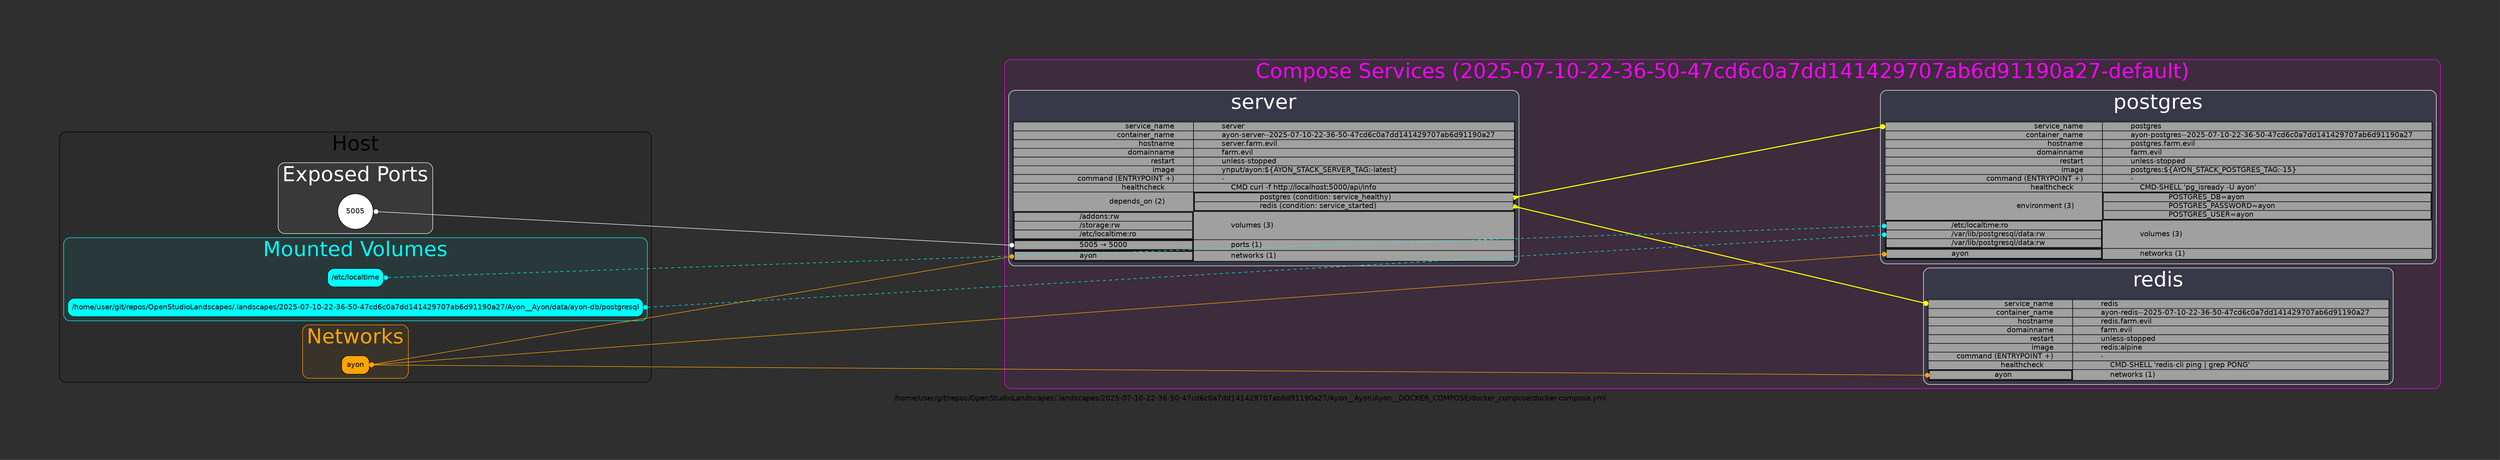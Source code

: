 digraph main_graph {
	graph [bb="0,0,4654,680",
		bgcolor="#2f2f2f",
		fontname=Helvetica,
		label="/home/user/git/repos/OpenStudioLandscapes/.landscapes/2025-07-10-22-36-50-47cd6c0a7dd141429707ab6d91190a27/Ayon__Ayon/Ayon__DOCKER_\
COMPOSE/docker_compose/docker-compose.yml",
		lheight=0.21,
		lp="2327,11.5",
		lwidth=19.26,
		nodesep=0.3,
		pad=1.5,
		rankdir=LR,
		ranksep=10,
		splines=line,
		style=rounded
	];
	node [label="\N"];
	subgraph "cluster_cluster_root_services_2025-07-10-22-36-50-47cd6c0a7dd141429707ab6d91190a27-default" {
		graph [bb="1849,31,4646,672",
			color="#FF00FF",
			fillcolor="#FF00FF10",
			fontcolor="#FF00FF",
			fontname=Helvetica,
			fontsize=40,
			label="Compose Services (2025-07-10-22-36-50-47cd6c0a7dd141429707ab6d91190a27-default)",
			lheight=0.61,
			lp="3247.5,646",
			lwidth=25.26,
			rankdir=TB,
			style="filled,rounded"
		];
		subgraph cluster_cluster_service_postgres {
			graph [bb="3555,274,4638,612",
				color=white,
				fillcolor="#00FFFF10",
				fontcolor=white,
				fontname=Helvetica,
				label=postgres,
				lheight=0.61,
				lp="4096.5,586",
				lwidth=2.43,
				rankdir=TB,
				shape=square,
				style="filled,rounded"
			];
			"NODE-SERVICE_postgres"	[color="#0A0A0A",
				fillcolor="#A0A0A0",
				fontname=Helvetica,
				height=3.7361,
				label=<<table border="1" cellspacing="0" cellpadding="0">
    <!-- SERVICE_NAME -->
    <tr>
        <td align="right" port="PLUG_NODE-SERVICE_postgres">
            service_name
        </td>
        <td align="left">
            postgres
        </td>
    </tr>
    <!-- CONTAINER_NAME -->
    <tr>
        <td align="right">
            container_name
        </td>
        <td align="left">
            ayon-postgres--2025-07-10-22-36-50-47cd6c0a7dd141429707ab6d91190a27
        </td>
    </tr>
    <!-- HOSTNAME -->
    <tr>
        <td align="right">
            hostname
        </td>
        <td align="left">
            postgres.farm.evil
        </td>
    </tr>
    <!-- DOMAINNAME -->
    <tr>
        <td align="right">
            domainname
        </td>
        <td align="left">
            farm.evil
        </td>
    </tr>
    <!-- RESTART -->
    <tr>
        <td align="right">
            restart
        </td>
        <td align="left">
            unless-stopped
        </td>
    </tr>
    <!-- IMAGE -->
    <tr>
        <td align="right">
            image
        </td>
        <td align="left">
            postgres:${AYON_STACK_POSTGRES_TAG:-15}
        </td>
    </tr>
    <!-- COMMAND -->
    <tr>
        <td align="right">
            command (ENTRYPOINT +)
        </td>
        <td align="left">
            -
        </td>
    </tr>
    <!-- HEALTHCHECK -->
    
        <tr>
            <td align="right">
                healthcheck
            </td>
            <td align="left">
                CMD-SHELL 'pg_isready -U ayon'
            </td>
        </tr>
    
    <!-- DEPENDS_ON -->
    
    <!-- ENVIRONMENT -->
    
        <tr>
            <td align="right">
                environment (3)
            </td>
            <td align="left">
                <table border="1" cellspacing="0" cellpadding="0">
                    
                    <tr>
                        <td align="left">
                            POSTGRES_DB=ayon
                        </td>
                    </tr>
                    
                    <tr>
                        <td align="left">
                            POSTGRES_PASSWORD=ayon
                        </td>
                    </tr>
                    
                    <tr>
                        <td align="left">
                            POSTGRES_USER=ayon
                        </td>
                    </tr>
                    
                </table>
            </td>
        </tr>
    
    <!-- VOLUMES -->
    
        <tr>
            <td align="left">
                <table border="1" cellspacing="0" cellpadding="0">
                    
                    <tr>
                        <td align="left" port="PLUG_postgres__/etc/localtime">
                            /etc/localtime:ro
                        </td>
                    </tr>
                    
                    <tr>
                        <td align="left" port="PLUG_postgres__/var/lib/postgresql/data">
                            /var/lib/postgresql/data:rw
                        </td>
                    </tr>
                    
                    <tr>
                        <td align="left" port="PLUG_postgres__/var/lib/postgresql/data">
                            /var/lib/postgresql/data:rw
                        </td>
                    </tr>
                    
                </table>
            </td>
            <td align="left">
                volumes (3)
            </td>
        </tr>
    
    <!-- PORTS -->
    
    <!-- NETWORKS -->
    
        <tr>
            <td align="left">
                <table border="1" cellspacing="0" cellpadding="0">
                    
                    <tr>
                        <td align="left" port="PLUG_ayon">
                            ayon
                        </td>
                    </tr>
                    
                </table>
            </td>
            <td align="left">
                networks (1)
            </td>
        </tr>
    
</table>>,
				labeljust=l,
				pos="4096.5,417",
				shape=plain,
				style=filled,
				width=14.819];
		}
		subgraph cluster_cluster_service_redis {
			graph [bb="3639,39,4554,266",
				color=white,
				fillcolor="#00FFFF10",
				fontcolor=white,
				fontname=Helvetica,
				label=redis,
				lheight=0.61,
				lp="4096.5,240",
				lwidth=1.38,
				rankdir=TB,
				shape=square,
				style="filled,rounded"
			];
			"NODE-SERVICE_redis"	[color="#0A0A0A",
				fillcolor="#A0A0A0",
				fontname=Helvetica,
				height=2.2083,
				label=<<table border="1" cellspacing="0" cellpadding="0">
    <!-- SERVICE_NAME -->
    <tr>
        <td align="right" port="PLUG_NODE-SERVICE_redis">
            service_name
        </td>
        <td align="left">
            redis
        </td>
    </tr>
    <!-- CONTAINER_NAME -->
    <tr>
        <td align="right">
            container_name
        </td>
        <td align="left">
            ayon-redis--2025-07-10-22-36-50-47cd6c0a7dd141429707ab6d91190a27
        </td>
    </tr>
    <!-- HOSTNAME -->
    <tr>
        <td align="right">
            hostname
        </td>
        <td align="left">
            redis.farm.evil
        </td>
    </tr>
    <!-- DOMAINNAME -->
    <tr>
        <td align="right">
            domainname
        </td>
        <td align="left">
            farm.evil
        </td>
    </tr>
    <!-- RESTART -->
    <tr>
        <td align="right">
            restart
        </td>
        <td align="left">
            unless-stopped
        </td>
    </tr>
    <!-- IMAGE -->
    <tr>
        <td align="right">
            image
        </td>
        <td align="left">
            redis:alpine
        </td>
    </tr>
    <!-- COMMAND -->
    <tr>
        <td align="right">
            command (ENTRYPOINT +)
        </td>
        <td align="left">
            -
        </td>
    </tr>
    <!-- HEALTHCHECK -->
    
        <tr>
            <td align="right">
                healthcheck
            </td>
            <td align="left">
                CMD-SHELL 'redis-cli ping | grep PONG'
            </td>
        </tr>
    
    <!-- DEPENDS_ON -->
    
    <!-- ENVIRONMENT -->
    
    <!-- VOLUMES -->
    
    <!-- PORTS -->
    
    <!-- NETWORKS -->
    
        <tr>
            <td align="left">
                <table border="1" cellspacing="0" cellpadding="0">
                    
                    <tr>
                        <td align="left" port="PLUG_ayon">
                            ayon
                        </td>
                    </tr>
                    
                </table>
            </td>
            <td align="left">
                networks (1)
            </td>
        </tr>
    
</table>>,
				labeljust=l,
				pos="4096.5,126",
				shape=plain,
				style=filled,
				width=12.486];
		}
		subgraph cluster_cluster_service_server {
			graph [bb="1857,270,2851,612",
				color=white,
				fillcolor="#00FFFF10",
				fontcolor=white,
				fontname=Helvetica,
				label=server,
				lheight=0.61,
				lp="2354,586",
				lwidth=1.78,
				rankdir=TB,
				shape=square,
				style="filled,rounded"
			];
			"NODE-SERVICE_server"	[color="#0A0A0A",
				fillcolor="#A0A0A0",
				fontname=Helvetica,
				height=3.7917,
				label=<<table border="1" cellspacing="0" cellpadding="0">
    <!-- SERVICE_NAME -->
    <tr>
        <td align="right" port="PLUG_NODE-SERVICE_server">
            service_name
        </td>
        <td align="left">
            server
        </td>
    </tr>
    <!-- CONTAINER_NAME -->
    <tr>
        <td align="right">
            container_name
        </td>
        <td align="left">
            ayon-server--2025-07-10-22-36-50-47cd6c0a7dd141429707ab6d91190a27
        </td>
    </tr>
    <!-- HOSTNAME -->
    <tr>
        <td align="right">
            hostname
        </td>
        <td align="left">
            server.farm.evil
        </td>
    </tr>
    <!-- DOMAINNAME -->
    <tr>
        <td align="right">
            domainname
        </td>
        <td align="left">
            farm.evil
        </td>
    </tr>
    <!-- RESTART -->
    <tr>
        <td align="right">
            restart
        </td>
        <td align="left">
            unless-stopped
        </td>
    </tr>
    <!-- IMAGE -->
    <tr>
        <td align="right">
            image
        </td>
        <td align="left">
            ynput/ayon:${AYON_STACK_SERVER_TAG:-latest}
        </td>
    </tr>
    <!-- COMMAND -->
    <tr>
        <td align="right">
            command (ENTRYPOINT +)
        </td>
        <td align="left">
            -
        </td>
    </tr>
    <!-- HEALTHCHECK -->
    
        <tr>
            <td align="right">
                healthcheck
            </td>
            <td align="left">
                CMD curl -f http://localhost:5000/api/info
            </td>
        </tr>
    
    <!-- DEPENDS_ON -->
    
        <tr>
            <td align="right">
                depends_on (2)
            </td>
            <td>
                <table border="1" cellspacing="0" cellpadding="0">
                    
                    <tr>
                        <td align="left" port="PLUG_DEPENDS_ON_NODE-SERVICE_postgres">
                            postgres (condition: service_healthy)
                        </td>
                    </tr>
                    
                    <tr>
                        <td align="left" port="PLUG_DEPENDS_ON_NODE-SERVICE_redis">
                            redis (condition: service_started)
                        </td>
                    </tr>
                    
                </table>
            </td>
        </tr>
    
    <!-- ENVIRONMENT -->
    
    <!-- VOLUMES -->
    
        <tr>
            <td align="left">
                <table border="1" cellspacing="0" cellpadding="0">
                    
                    <tr>
                        <td align="left" port="PLUG_server__/addons">
                            /addons:rw
                        </td>
                    </tr>
                    
                    <tr>
                        <td align="left" port="PLUG_server__/storage">
                            /storage:rw
                        </td>
                    </tr>
                    
                    <tr>
                        <td align="left" port="PLUG_server__/etc/localtime">
                            /etc/localtime:ro
                        </td>
                    </tr>
                    
                </table>
            </td>
            <td align="left">
                volumes (3)
            </td>
        </tr>
    
    <!-- PORTS -->
    
        <tr>
            <td align="left">
                <table border="1" cellspacing="0" cellpadding="0">
                    
                    <tr>
                        
                        <td align="left" port="PLUG_server__5005__5000">
                            5005 &#8594; 5000
                        </td>
                    </tr>
                    
                </table>
            </td>
            <td align="left">
                ports (1)
            </td>
        </tr>
    
    <!-- NETWORKS -->
    
        <tr>
            <td align="left">
                <table border="1" cellspacing="0" cellpadding="0">
                    
                    <tr>
                        <td align="left" port="PLUG_ayon">
                            ayon
                        </td>
                    </tr>
                    
                </table>
            </td>
            <td align="left">
                networks (1)
            </td>
        </tr>
    
</table>>,
				labeljust=l,
				pos="2354,415",
				shape=plain,
				style=filled,
				width=13.583];
		}
		"NODE-SERVICE_server":"PLUG_DEPENDS_ON_NODE-SERVICE_postgres":e -> "NODE-SERVICE_postgres":"PLUG_NODE-SERVICE_postgres":w	[arrowhead=dot,
			arrowtail=inv,
			color=yellow,
			dir=both,
			fontname=Helvetica,
			pos="s,2841,403 e,3563.5,542 2850.9,404.91 2932,420.5 3482.8,526.47 3555.6,540.47",
			style=bold];
		"NODE-SERVICE_server":"PLUG_DEPENDS_ON_NODE-SERVICE_redis":e -> "NODE-SERVICE_redis":"PLUG_NODE-SERVICE_redis":w	[arrowhead=dot,
			arrowtail=inv,
			color=yellow,
			dir=both,
			fontname=Helvetica,
			pos="s,2841,386 e,3647.5,196 2850.9,383.67 2937.3,363.31 3561.8,216.18 3639.6,197.87",
			style=bold];
	}
	subgraph cluster_cluster_host {
		graph [bb="8,43,1161,529",
			color="#000000",
			fillcolor="#00000010",
			fontcolor="#000000",
			fontname=Helvetica,
			fontsize=40,
			label=Host,
			lheight=0.61,
			lp="584.5,503",
			lwidth=1.28,
			rankdir=TB,
			style="filled,rounded"
		];
		subgraph cluster_cluster_root_ports {
			graph [bb="434.05,333,734.95,469",
				color="#FFFFFF",
				fillcolor="#FFFFFF10",
				fontcolor="#FFFFFF",
				fontname=Helvetica,
				fontsize=40,
				label="Exposed Ports",
				lheight=0.61,
				lp="584.5,443",
				lwidth=3.96,
				rankdir=TB,
				style="filled,rounded"
			];
			server__5005__5000	[color=black,
				fillcolor="#FFFFFF",
				fontname=Helvetica,
				height=0.95686,
				label=5005,
				pos="584.5,375",
				shape=circle,
				style=filled,
				width=0.95686];
		}
		subgraph cluster_cluster_root_volumes {
			graph [bb="16,163,1153,325",
				color="#00FFFF",
				fillcolor="#00FFFF10",
				fontcolor="#00FFFF",
				fontname=Helvetica,
				fontsize=40,
				label="Mounted Volumes",
				lheight=0.61,
				lp="584.5,299",
				lwidth=5.00,
				rankdir=TB,
				style="filled,rounded"
			];
			"/etc/localtime"	[color=black,
				fillcolor="#00FFFF",
				fontname=Helvetica,
				height=0.5,
				label="/etc/localtime",
				pos="584.5,247",
				shape=box,
				style="filled,rounded",
				width=1.5139];
			"/home/user/git/repos/OpenStudioLandscapes/.landscapes/2025-07-10-22-36-50-47cd6c0a7dd141429707ab6d91190a27/Ayon__Ayon/data/ayon-db/\
postgresql"	[color=black,
				fillcolor="#00FFFF",
				fontname=Helvetica,
				height=0.5,
				label="/home/user/git/repos/OpenStudioLandscapes/.landscapes/2025-07-10-22-36-50-47cd6c0a7dd141429707ab6d91190a27/Ayon__Ayon/data/ayon-db/\
postgresql",
				pos="584.5,189",
				shape=box,
				style="filled,rounded",
				width=15.569];
		}
		subgraph cluster_cluster_root_networks {
			graph [bb="481.5,51,687.5,155",
				color="#FFA500",
				fillcolor="#FFA50010",
				fontcolor="#FFA500",
				fontname=Helvetica,
				fontsize=40,
				label=Networks,
				lheight=0.61,
				lp="584.5,129",
				lwidth=2.64,
				rankdir=TB,
				style="filled,rounded"
			];
			ayon	[color=black,
				fillcolor="#FFA500",
				fontname=Helvetica,
				height=0.5,
				label=ayon,
				pos="584.5,77",
				shape=box,
				style="filled,rounded",
				width=0.75];
		}
	}
	server__5005__5000:e -> "NODE-SERVICE_server":PLUG_server__5005__5000:w	[arrowhead=dot,
		arrowtail=dot,
		color="#FFFFFF",
		dir=both,
		fontname=Helvetica,
		pos="s,620.5,375 e,1867,310 628.79,374.57 731.55,369.21 1757,315.74 1858.9,310.42",
		style=rounded];
	"/etc/localtime":e -> "NODE-SERVICE_postgres":"PLUG_postgres__/etc/localtime":w	[arrowhead=dot,
		arrowtail=dot,
		color="#00FFFF",
		dir=both,
		fontname=Helvetica,
		pos="s,639.5,247 e,3566.5,348 647.9,247.29 814.13,253.03 3394.7,342.07 3558.4,347.72",
		style=dashed];
	"/home/user/git/repos/OpenStudioLandscapes/.landscapes/2025-07-10-22-36-50-47cd6c0a7dd141429707ab6d91190a27/Ayon__Ayon/data/ayon-db/\
postgresql":e -> "NODE-SERVICE_postgres":"PLUG_postgres__/var/lib/postgresql/data":w	[arrowhead=dot,
		arrowtail=dot,
		color="#00FFFF",
		dir=both,
		fontname=Helvetica,
		pos="s,1145.5,189 e,3566.5,331 1153.8,189.49 1302.7,198.22 3410.3,321.84 3558.3,330.52",
		style=dashed];
	ayon:e -> "NODE-SERVICE_postgres":PLUG_ayon:w	[arrowhead=dot,
		arrowtail=dot,
		color="#FFA500",
		dir=both,
		fontname=Helvetica,
		pos="s,611.5,77 e,3566.5,293 619.72,77.601 785.08,89.688 3392.9,280.31 3558.3,292.4",
		style=solid];
	ayon:e -> "NODE-SERVICE_redis":PLUG_ayon:w	[arrowhead=dot,
		arrowtail=dot,
		color="#FFA500",
		dir=both,
		fontname=Helvetica,
		pos="s,611.5,77 e,3650.5,57 619.69,76.946 787.31,75.843 3474.5,58.158 3642.3,57.054",
		style=solid];
	ayon:e -> "NODE-SERVICE_server":PLUG_ayon:w	[arrowhead=dot,
		arrowtail=dot,
		color="#FFA500",
		dir=both,
		fontname=Helvetica,
		pos="s,612.5,77 e,1867,289 620.51,78.354 722.14,95.528 1758.2,270.61 1859.1,287.67",
		style=solid];
}
